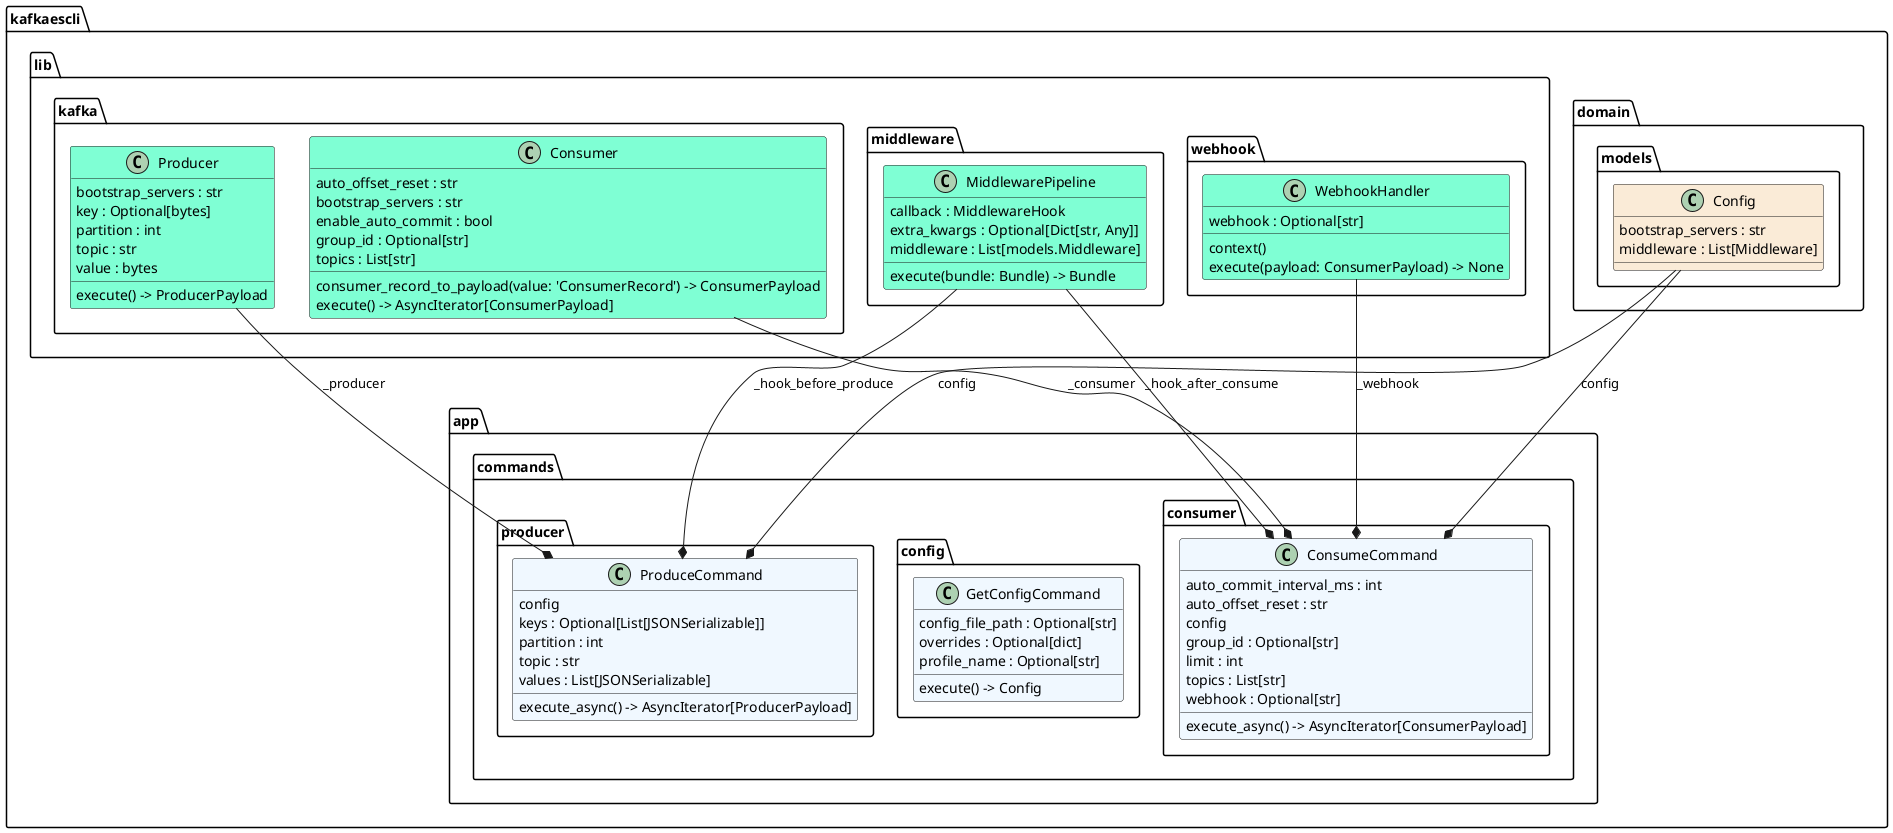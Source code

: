 @startuml classes_kafkaescli.app

class "Config" as kafkaescli.domain.models.Config #antiquewhite {
  bootstrap_servers : str
  middleware : List[Middleware]
}
class "ConsumeCommand" as kafkaescli.app.commands.consumer.ConsumeCommand #aliceblue {
  auto_commit_interval_ms : int
  auto_offset_reset : str
  config
  group_id : Optional[str]
  limit : int
  topics : List[str]
  webhook : Optional[str]
  execute_async() -> AsyncIterator[ConsumerPayload]
}
class "Consumer" as kafkaescli.lib.kafka.Consumer #aquamarine {
  auto_offset_reset : str
  bootstrap_servers : str
  enable_auto_commit : bool
  group_id : Optional[str]
  topics : List[str]
  consumer_record_to_payload(value: 'ConsumerRecord') -> ConsumerPayload
  execute() -> AsyncIterator[ConsumerPayload]
}
class "GetConfigCommand" as kafkaescli.app.commands.config.GetConfigCommand #aliceblue {
  config_file_path : Optional[str]
  overrides : Optional[dict]
  profile_name : Optional[str]
  execute() -> Config
}
class "MiddlewarePipeline" as kafkaescli.lib.middleware.MiddlewarePipeline #aquamarine {
  callback : MiddlewareHook
  extra_kwargs : Optional[Dict[str, Any]]
  middleware : List[models.Middleware]
  execute(bundle: Bundle) -> Bundle
}
class "ProduceCommand" as kafkaescli.app.commands.producer.ProduceCommand #aliceblue {
  config
  keys : Optional[List[JSONSerializable]]
  partition : int
  topic : str
  values : List[JSONSerializable]
  execute_async() -> AsyncIterator[ProducerPayload]
}
class "Producer" as kafkaescli.lib.kafka.Producer #aquamarine {
  bootstrap_servers : str
  key : Optional[bytes]
  partition : int
  topic : str
  value : bytes
  execute() -> ProducerPayload
}
class "WebhookHandler" as kafkaescli.lib.webhook.WebhookHandler #aquamarine {
  webhook : Optional[str]
  context()
  execute(payload: ConsumerPayload) -> None
}
kafkaescli.domain.models.Config --* kafkaescli.app.commands.consumer.ConsumeCommand : config
kafkaescli.domain.models.Config --* kafkaescli.app.commands.producer.ProduceCommand : config
kafkaescli.lib.kafka.Consumer --* kafkaescli.app.commands.consumer.ConsumeCommand : _consumer
kafkaescli.lib.kafka.Producer --* kafkaescli.app.commands.producer.ProduceCommand : _producer
kafkaescli.lib.middleware.MiddlewarePipeline --* kafkaescli.app.commands.consumer.ConsumeCommand : _hook_after_consume
kafkaescli.lib.middleware.MiddlewarePipeline --* kafkaescli.app.commands.producer.ProduceCommand : _hook_before_produce
kafkaescli.lib.webhook.WebhookHandler --* kafkaescli.app.commands.consumer.ConsumeCommand : _webhook
@enduml
